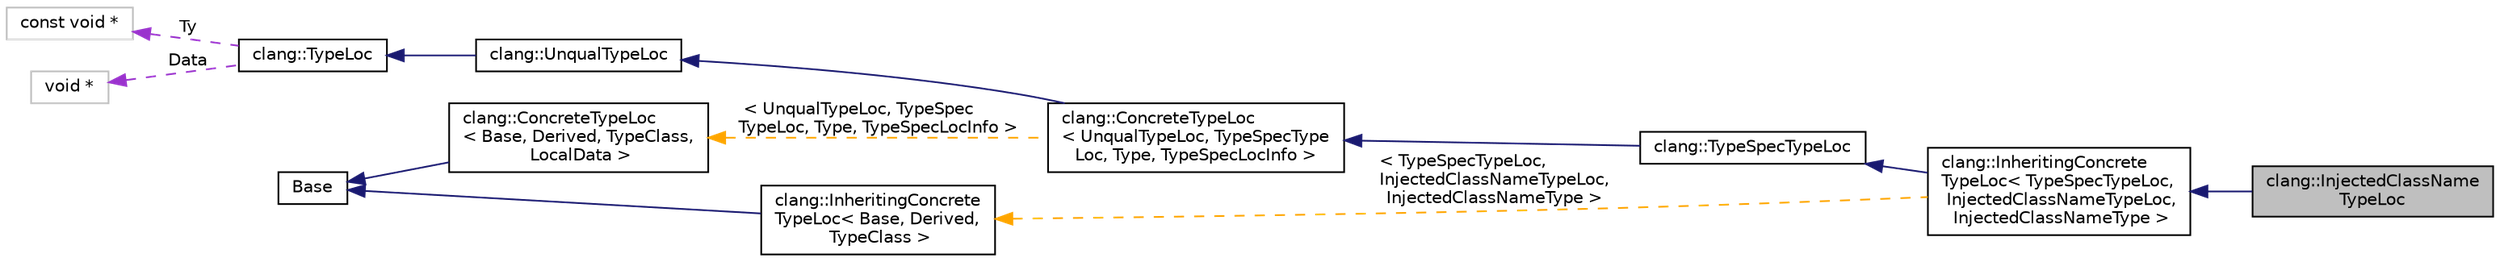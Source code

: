 digraph "clang::InjectedClassNameTypeLoc"
{
 // LATEX_PDF_SIZE
  bgcolor="transparent";
  edge [fontname="Helvetica",fontsize="10",labelfontname="Helvetica",labelfontsize="10"];
  node [fontname="Helvetica",fontsize="10",shape=record];
  rankdir="LR";
  Node1 [label="clang::InjectedClassName\lTypeLoc",height=0.2,width=0.4,color="black", fillcolor="grey75", style="filled", fontcolor="black",tooltip="Wrapper for source info for injected class names of class templates."];
  Node2 -> Node1 [dir="back",color="midnightblue",fontsize="10",style="solid",fontname="Helvetica"];
  Node2 [label="clang::InheritingConcrete\lTypeLoc\< TypeSpecTypeLoc,\l InjectedClassNameTypeLoc,\l InjectedClassNameType \>",height=0.2,width=0.4,color="black",URL="$classclang_1_1InheritingConcreteTypeLoc.html",tooltip=" "];
  Node3 -> Node2 [dir="back",color="midnightblue",fontsize="10",style="solid",fontname="Helvetica"];
  Node3 [label="clang::TypeSpecTypeLoc",height=0.2,width=0.4,color="black",URL="$classclang_1_1TypeSpecTypeLoc.html",tooltip="A reasonable base class for TypeLocs that correspond to types that are written as a type-specifier."];
  Node4 -> Node3 [dir="back",color="midnightblue",fontsize="10",style="solid",fontname="Helvetica"];
  Node4 [label="clang::ConcreteTypeLoc\l\< UnqualTypeLoc, TypeSpecType\lLoc, Type, TypeSpecLocInfo \>",height=0.2,width=0.4,color="black",URL="$classclang_1_1ConcreteTypeLoc.html",tooltip=" "];
  Node5 -> Node4 [dir="back",color="midnightblue",fontsize="10",style="solid",fontname="Helvetica"];
  Node5 [label="clang::UnqualTypeLoc",height=0.2,width=0.4,color="black",URL="$classclang_1_1UnqualTypeLoc.html",tooltip="Wrapper of type source information for a type with no direct qualifiers."];
  Node6 -> Node5 [dir="back",color="midnightblue",fontsize="10",style="solid",fontname="Helvetica"];
  Node6 [label="clang::TypeLoc",height=0.2,width=0.4,color="black",URL="$classclang_1_1TypeLoc.html",tooltip="Base wrapper for a particular \"section\" of type source info."];
  Node7 -> Node6 [dir="back",color="darkorchid3",fontsize="10",style="dashed",label=" Ty" ,fontname="Helvetica"];
  Node7 [label="const void *",height=0.2,width=0.4,color="grey75",tooltip=" "];
  Node8 -> Node6 [dir="back",color="darkorchid3",fontsize="10",style="dashed",label=" Data" ,fontname="Helvetica"];
  Node8 [label="void *",height=0.2,width=0.4,color="grey75",tooltip=" "];
  Node9 -> Node4 [dir="back",color="orange",fontsize="10",style="dashed",label=" \< UnqualTypeLoc, TypeSpec\lTypeLoc, Type, TypeSpecLocInfo \>" ,fontname="Helvetica"];
  Node9 [label="clang::ConcreteTypeLoc\l\< Base, Derived, TypeClass,\l LocalData \>",height=0.2,width=0.4,color="black",URL="$classclang_1_1ConcreteTypeLoc.html",tooltip="A metaprogramming base class for TypeLoc classes which correspond to a particular Type subclass."];
  Node10 -> Node9 [dir="back",color="midnightblue",fontsize="10",style="solid",fontname="Helvetica"];
  Node10 [label="Base",height=0.2,width=0.4,color="black",URL="$classBase.html",tooltip=" "];
  Node11 -> Node2 [dir="back",color="orange",fontsize="10",style="dashed",label=" \< TypeSpecTypeLoc,\l InjectedClassNameTypeLoc,\l InjectedClassNameType \>" ,fontname="Helvetica"];
  Node11 [label="clang::InheritingConcrete\lTypeLoc\< Base, Derived,\l TypeClass \>",height=0.2,width=0.4,color="black",URL="$classclang_1_1InheritingConcreteTypeLoc.html",tooltip="A metaprogramming class designed for concrete subtypes of abstract types where all subtypes share equ..."];
  Node10 -> Node11 [dir="back",color="midnightblue",fontsize="10",style="solid",fontname="Helvetica"];
}
